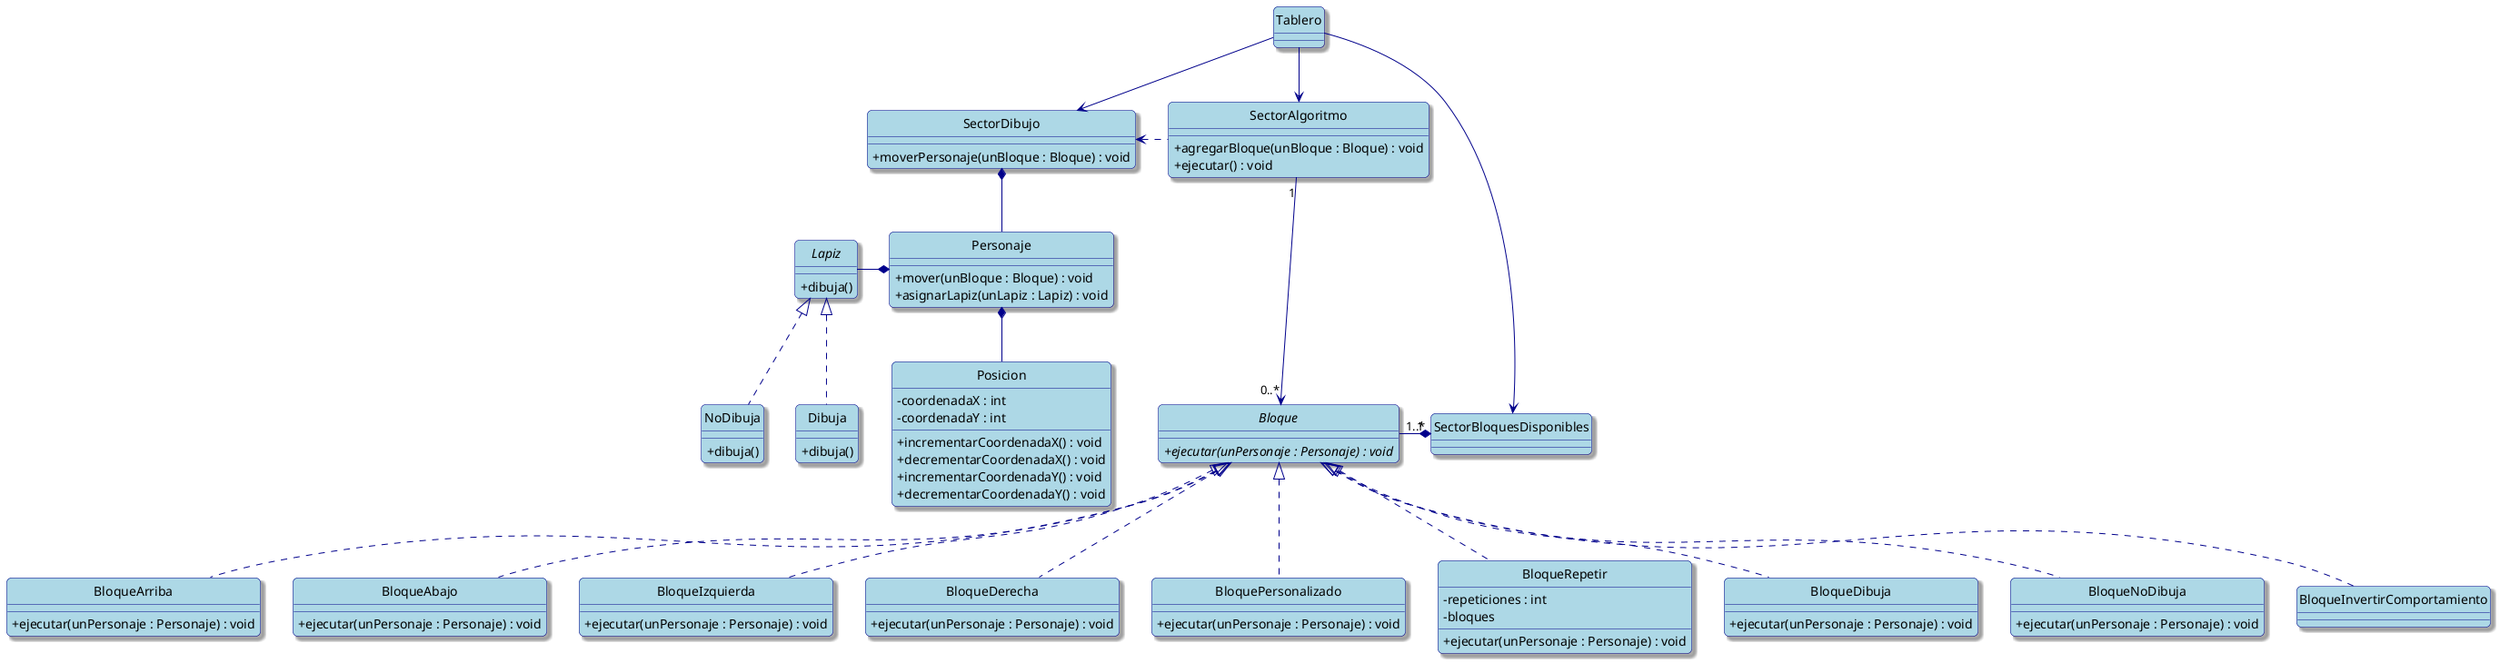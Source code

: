 @startuml
'Diagrama de clase general
hide circle
skinparam classAttributeIconSize 0
skinparam backgroundColor White
skinparam RoundCorner 10
skinparam Shadowing true

skinparam class {
    ArrowColor DarkBlue
    BackgroundColor LightBlue
    BorderColor DarkBlue
}

class Tablero {}

class Personaje {
    + mover(unBloque : Bloque) : void
    + asignarLapiz(unLapiz : Lapiz) : void
}

class Posicion {
    - coordenadaX : int
    - coordenadaY : int
    + incrementarCoordenadaX() : void
    + decrementarCoordenadaX() : void
    + incrementarCoordenadaY() : void
    + decrementarCoordenadaY() : void
}

class SectorDibujo {
    + moverPersonaje(unBloque : Bloque) : void
}

class SectorAlgoritmo {
    + agregarBloque(unBloque : Bloque) : void
    + ejecutar() : void
}

class SectorBloquesDisponibles {}

interface Bloque {
    + {abstract} ejecutar(unPersonaje : Personaje) : void
}

class BloqueArriba {
    + ejecutar(unPersonaje : Personaje) : void
}
class BloqueAbajo {
    + ejecutar(unPersonaje : Personaje) : void
}
class BloqueIzquierda{
    + ejecutar(unPersonaje : Personaje) : void
}
class BloqueDerecha {
    + ejecutar(unPersonaje : Personaje) : void
}
class BloquePersonalizado {
    + ejecutar(unPersonaje : Personaje) : void
}
class BloqueRepetir {
    - repeticiones : int
    - bloques
    + ejecutar(unPersonaje : Personaje) : void
}
class BloqueDibuja {
    + ejecutar(unPersonaje : Personaje) : void
}
class BloqueNoDibuja {
    + ejecutar(unPersonaje : Personaje) : void
}
class BloqueInvertirComportamiento {}

interface Lapiz {
    + dibuja()
}
class Dibuja {
    + dibuja()
}
class NoDibuja {
    + dibuja()
}

Tablero --> SectorDibujo
Tablero --> SectorAlgoritmo
Tablero --> SectorBloquesDisponibles

Bloque <|.. BloqueArriba
Bloque <|.. BloqueAbajo
Bloque <|.. BloqueIzquierda
Bloque <|.. BloqueDerecha
Bloque <|.. BloquePersonalizado
Bloque <|.. BloqueRepetir
Bloque <|.. BloqueDibuja
Bloque <|.. BloqueNoDibuja
Bloque <|.. BloqueInvertirComportamiento

SectorBloquesDisponibles "1" *--left "1..*" Bloque

SectorAlgoritmo "1" ---> "0..*" Bloque
SectorAlgoritmo ..left> SectorDibujo

SectorDibujo *-- Personaje
Personaje *-- Posicion
Personaje *--left Lapiz
Lapiz <|.. Dibuja
Lapiz <|.. NoDibuja

'moverDelPersonaje(unBloque) {
'    origen = posicion
'    unBloque mover(self)
'    destino = posicion
'    lapiz dibuja(origen, destino)
'}

@enduml



@startuml
'Diagrama de secuencia para el caso de ejecución de un algoritmo con un solo bloque de mover a la derecha
skinparam classAttributeIconSize 0
skinparam backgroundColor White
skinparam RoundCorner 10
skinparam Shadowing true
skinparam ArrowColor DarkBlue
skinparam SequenceLifeLineBorderColor DarkBlue
skinparam SequenceLoopBackgroundColor DarkBlue

skinparam actor {
    BackgroundColor LightBlue
    BorderColor DarkBlue
}

skinparam participant {
    Bound DarkBlue
    BackgroundColor LightBlue
    BorderColor DarkBlue
}

actor Actor
participant "personaje:Personaje" as Personaje
participant "bloqueDerecha:BloqueDerecha" as BloqueDerecha
participant ":Posicion" as Posicion

Actor -> Personaje : mover(bloqueDerecha)
Personaje -> BloqueDerecha : ejecutar(personaje)
BloqueDerecha -> Personaje : moverDerecha()
Personaje -> Posicion : incrementarCoordenadaX()
@enduml

@startuml
'Diagrama de secuencia para el caso de ejecución de un algoritmo con un solo bloque de mover a la derecha
skinparam classAttributeIconSize 0
skinparam backgroundColor White
skinparam RoundCorner 10
skinparam Shadowing true
skinparam ArrowColor DarkBlue
skinparam SequenceLifeLineBorderColor DarkBlue
skinparam SequenceLoopBackgroundColor DarkBlue

skinparam actor {
    BackgroundColor LightBlue
    BorderColor DarkBlue
}

skinparam participant {
    Bound DarkBlue
    BackgroundColor LightBlue
    BorderColor DarkBlue
}

participant ":SectorAlgoritmo" as SectorAlgoritmo
participant ":SectorDibujo" as SectorDibujo
participant ":Personaje" as Personaje
participant "Bloque" as Bloque
participant ":Posicion" as Posicion

SectorAlgoritmo -> SectorAlgoritmo : ejecutar()
loop para cada bloque
    SectorAlgoritmo -> SectorDibujo : moverPersonaje(bloque)
    SectorDibujo -> Personaje : mover(bloque)
    Personaje -> Bloque : ejecutar(personaje)
    Bloque -> Personaje : mover...()
    Personaje -> Posicion : ...Coordenada...()
end
@enduml